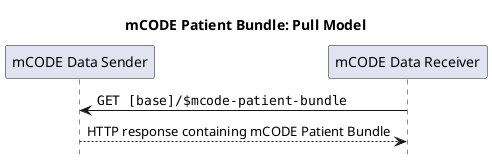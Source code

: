 @startuml
skinparam defaultFontName Arial

title mCODE Patient Bundle: Pull Model
hide footbox
participant "mCODE Data Sender" as Sender
participant "mCODE Data Receiver" as Receiver
"Receiver" -> "Sender" : ""GET [base]/$mcode-patient-bundle""
"Sender" --> "Receiver" : HTTP response containing mCODE Patient Bundle
@enduml
